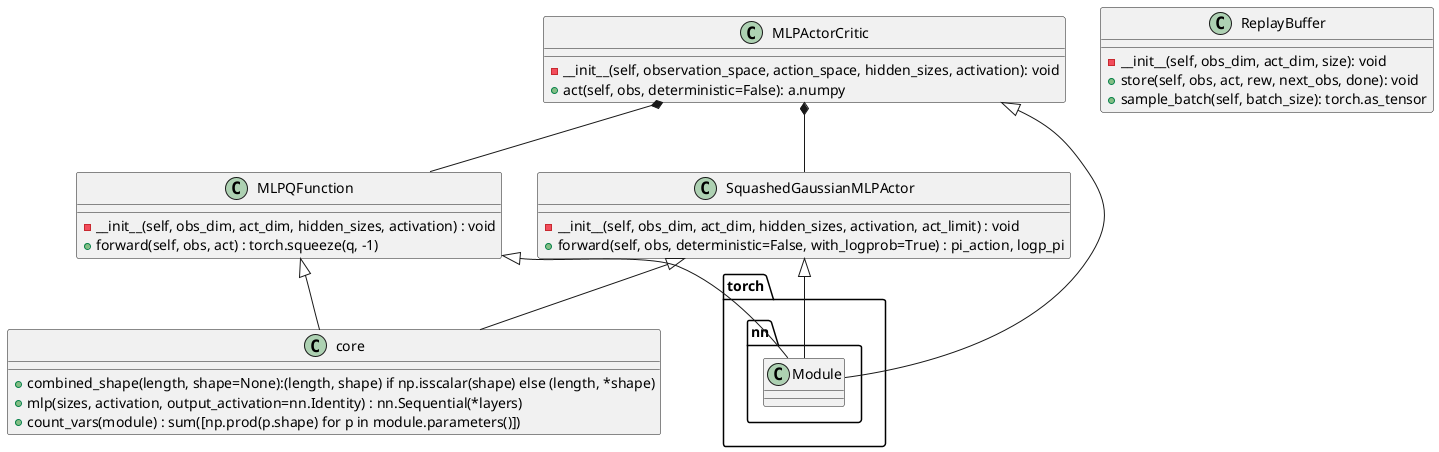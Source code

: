 @startuml

class SquashedGaussianMLPActor {
    - __init__(self, obs_dim, act_dim, hidden_sizes, activation, act_limit) : void
    + forward(self, obs, deterministic=False, with_logprob=True) : pi_action, logp_pi
}

class MLPQFunction{
    - __init__(self, obs_dim, act_dim, hidden_sizes, activation) : void
    + forward(self, obs, act) : torch.squeeze(q, -1)
}

class MLPActorCritic{
    - __init__(self, observation_space, action_space, hidden_sizes, activation): void
    + act(self, obs, deterministic=False): a.numpy
}

class core{
    + combined_shape(length, shape=None):(length, shape) if np.isscalar(shape) else (length, *shape)
    + mlp(sizes, activation, output_activation=nn.Identity) : nn.Sequential(*layers)
    + count_vars(module) : sum([np.prod(p.shape) for p in module.parameters()])
}

SquashedGaussianMLPActor <|-- torch.nn.Module
MLPQFunction <|-- torch.nn.Module
torch.nn.Module --|> MLPActorCritic

SquashedGaussianMLPActor <|-- core
MLPQFunction <|-- core
MLPActorCritic *-- SquashedGaussianMLPActor
MLPActorCritic *-- MLPQFunction

class ReplayBuffer {
    - __init__(self, obs_dim, act_dim, size): void
    + store(self, obs, act, rew, next_obs, done): void
    + sample_batch(self, batch_size): torch.as_tensor
}

@enduml


